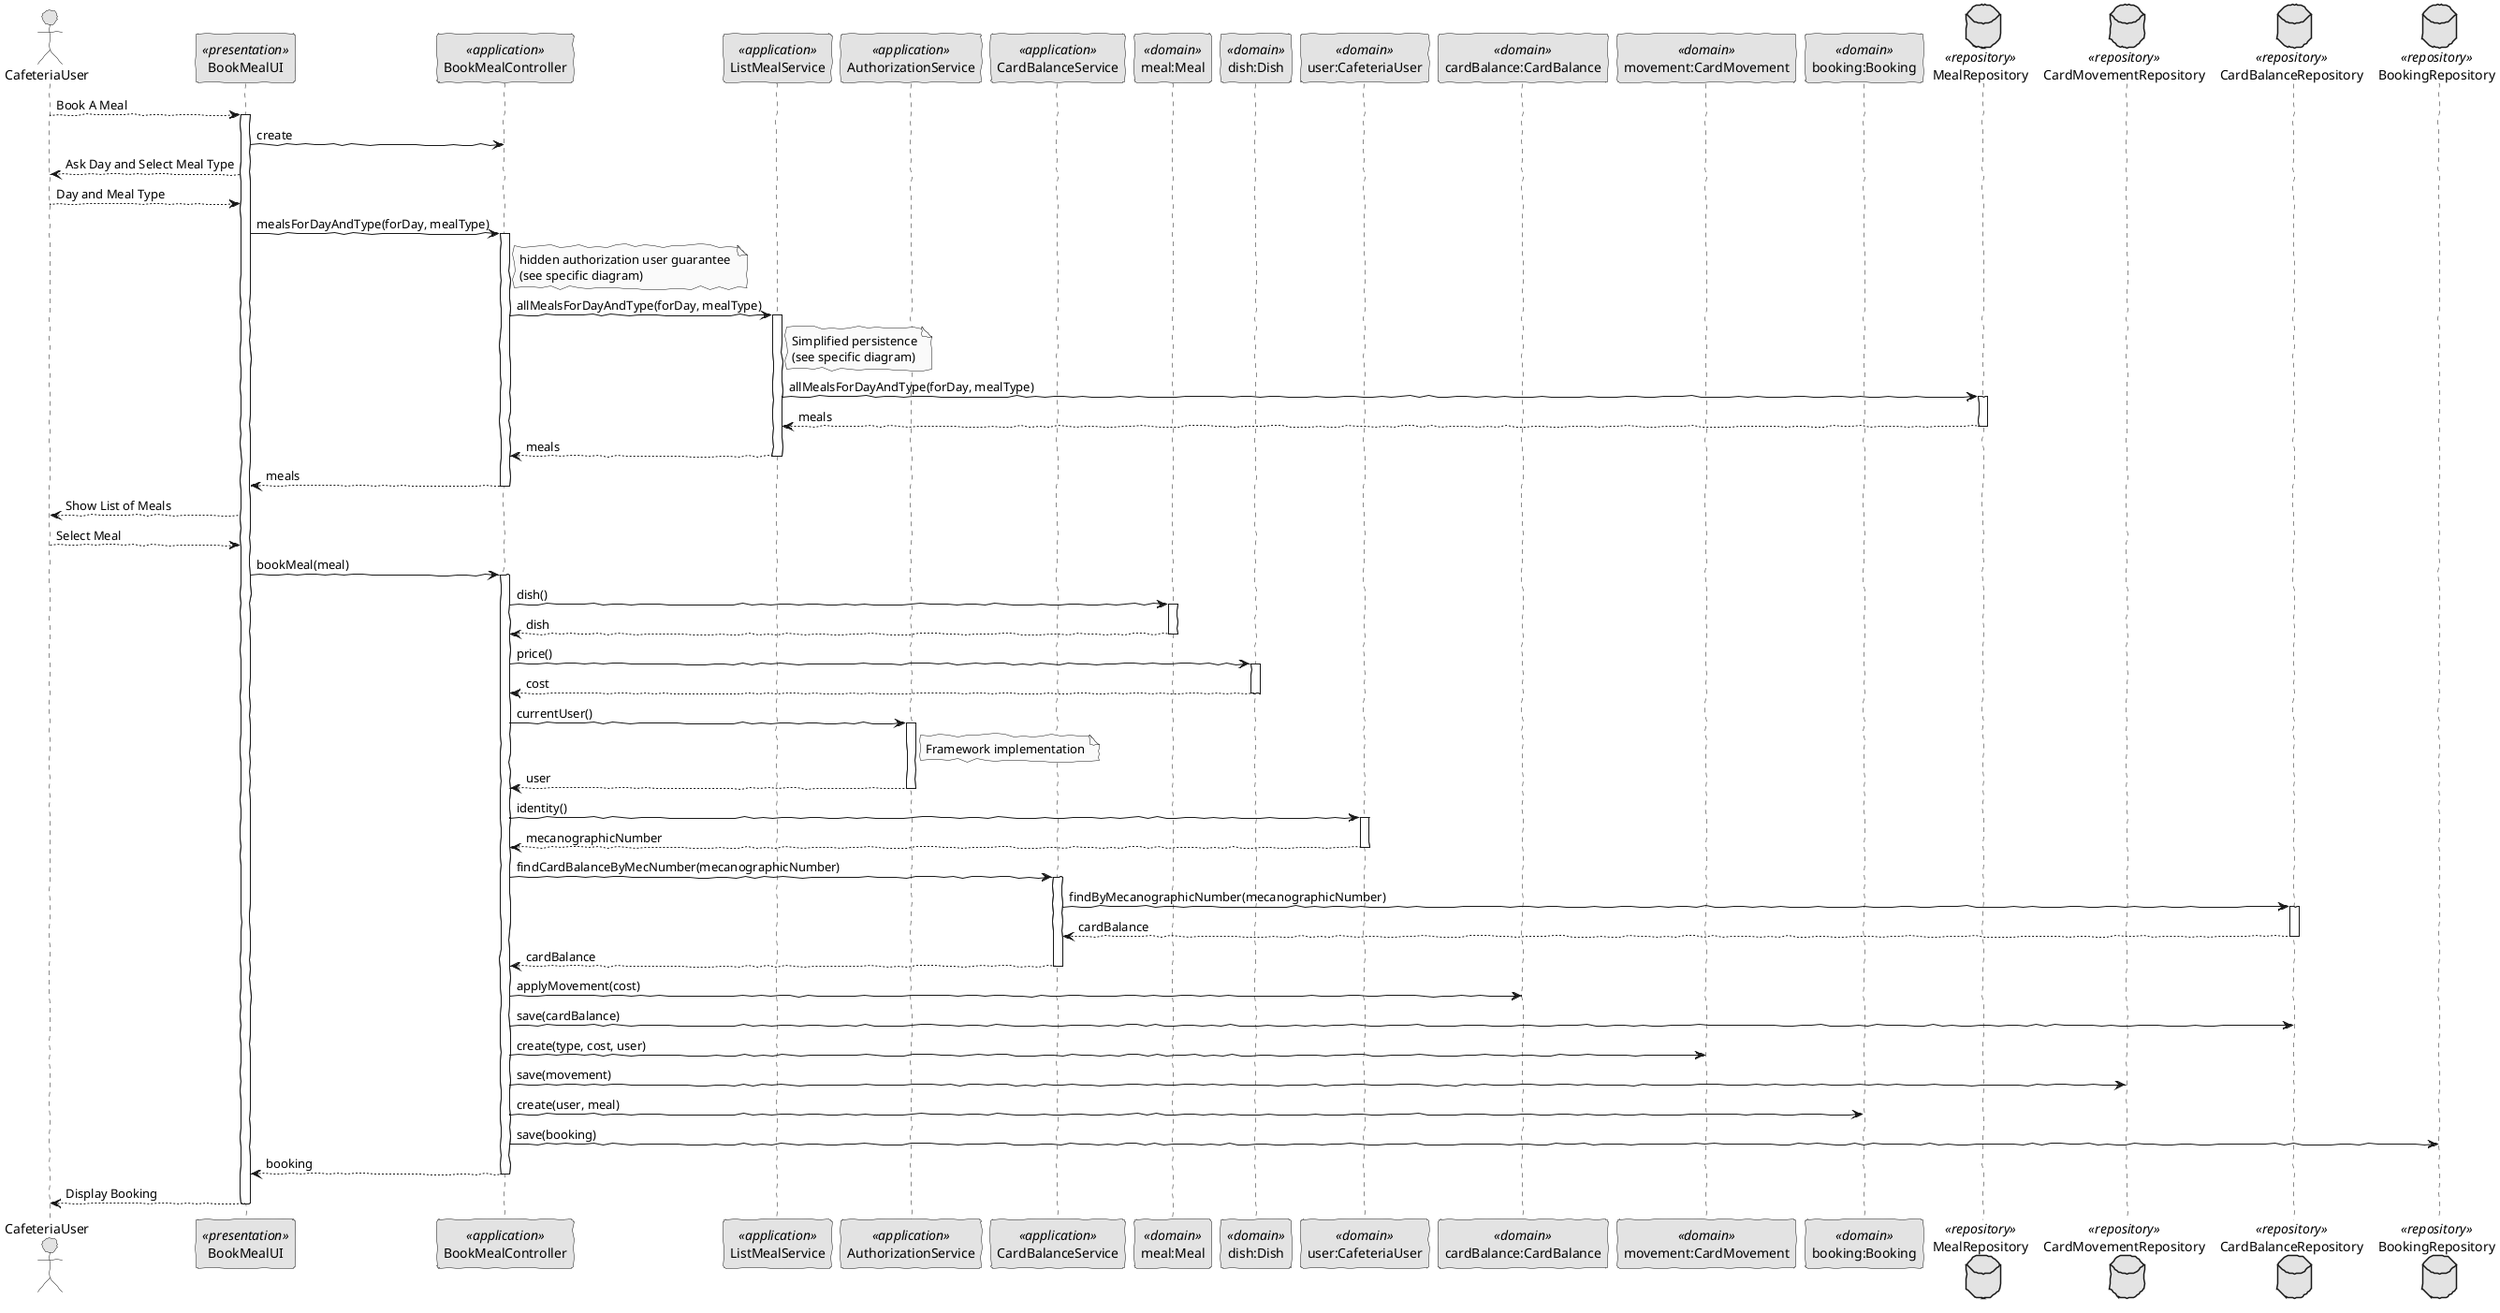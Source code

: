 @startuml
skinparam handwritten true
skinparam monochrome true
skinparam packageStyle rect
skinparam defaultFontName FG Virgil
skinparam shadowing false

actor CafeteriaUser as Actor
participant BookMealUI as UI <<presentation>>
participant BookMealController as Controller <<application>>
participant ListMealService as mealSvc <<application>>
participant AuthorizationService as authSvc <<application>>
participant CardBalanceService as cardSvc <<application>>
participant "meal:Meal" as mealDomain <<domain>>
participant "dish:Dish" as dishDomain <<domain>>
participant "user:CafeteriaUser" as userDomain <<domain>>
participant "cardBalance:CardBalance" as cardDomain <<domain>>
participant "movement:CardMovement" as movDomain <<domain>>
participant "booking:Booking" as bookDomain <<domain>>
database MealRepository as mealRepository <<repository>>
database CardMovementRepository as movRepository <<repository>>
database CardBalanceRepository as cardRepository <<repository>>
database BookingRepository as bookRepository <<repository>>

Actor --> UI: Book A Meal
activate UI
    UI -> Controller: create

    UI --> Actor: Ask Day and Select Meal Type
    Actor --> UI: Day and Meal Type

    UI -> Controller: mealsForDayAndType(forDay, mealType)
    activate Controller

        note right of Controller : hidden authorization user guarantee \n(see specific diagram)

        Controller -> mealSvc: allMealsForDayAndType(forDay, mealType)
        activate mealSvc

            note right of mealSvc : Simplified persistence\n(see specific diagram)

            mealSvc -> mealRepository: allMealsForDayAndType(forDay, mealType)
            activate mealRepository

            mealRepository --> mealSvc: meals
            deactivate mealRepository

        mealSvc --> Controller: meals
        deactivate mealSvc

    Controller-->UI: meals
    deactivate Controller

    UI --> Actor: Show List of Meals
    Actor --> UI: Select Meal

    UI -> Controller: bookMeal(meal)
    activate Controller

            Controller -> mealDomain: dish()
            activate mealDomain

            mealDomain --> Controller : dish
            deactivate mealDomain

            Controller -> dishDomain: price()
            activate dishDomain

            dishDomain --> Controller : cost
            deactivate dishDomain

            Controller -> authSvc: currentUser()
            activate authSvc

            note right of authSvc : Framework implementation

            authSvc --> Controller : user
            deactivate authSvc

            Controller -> userDomain: identity()
            activate userDomain

            userDomain --> Controller : mecanographicNumber
            deactivate userDomain

        Controller -> cardSvc: findCardBalanceByMecNumber(mecanographicNumber)
        activate cardSvc

            cardSvc -> cardRepository: findByMecanographicNumber(mecanographicNumber)
            activate cardRepository

            cardRepository --> cardSvc: cardBalance
            deactivate cardRepository

        cardSvc --> Controller: cardBalance
        deactivate cardSvc

        Controller -> cardDomain: applyMovement(cost)

        Controller -> cardRepository: save(cardBalance)

        Controller -> movDomain: create(type, cost, user)

        Controller -> movRepository: save(movement)

        Controller -> bookDomain: create(user, meal)

        Controller -> bookRepository: save(booking)

    Controller-->UI: booking
    deactivate Controller

UI-->Actor: Display Booking
deactivate UI
@enduml
